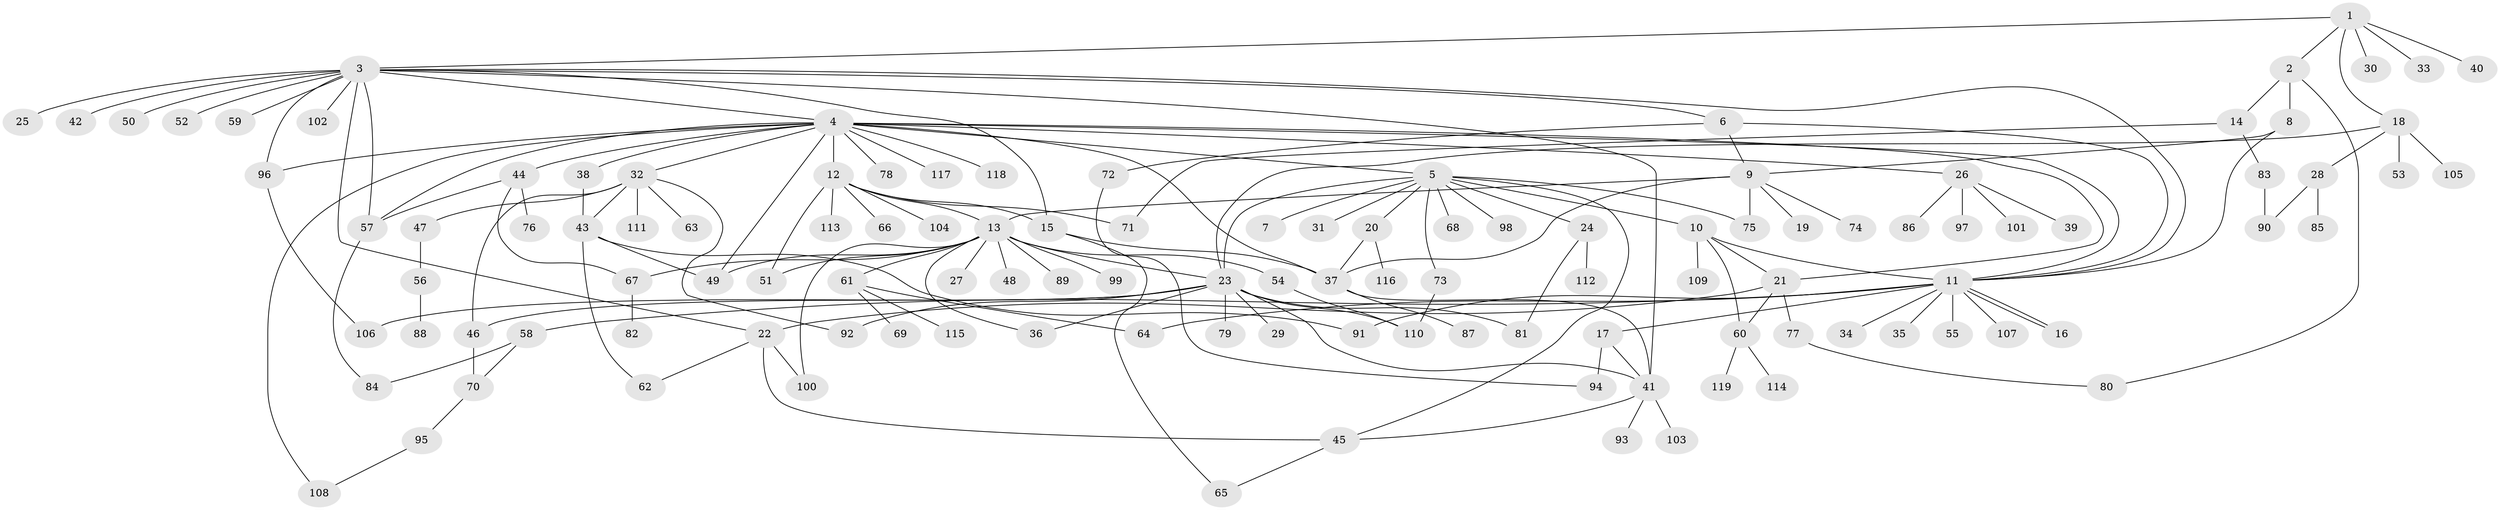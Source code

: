 // coarse degree distribution, {5: 0.04395604395604396, 4: 0.08791208791208792, 14: 0.01098901098901099, 18: 0.01098901098901099, 13: 0.02197802197802198, 9: 0.01098901098901099, 1: 0.46153846153846156, 3: 0.08791208791208792, 16: 0.01098901098901099, 7: 0.02197802197802198, 2: 0.1978021978021978, 15: 0.01098901098901099, 6: 0.02197802197802198}
// Generated by graph-tools (version 1.1) at 2025/52/02/27/25 19:52:00]
// undirected, 119 vertices, 167 edges
graph export_dot {
graph [start="1"]
  node [color=gray90,style=filled];
  1;
  2;
  3;
  4;
  5;
  6;
  7;
  8;
  9;
  10;
  11;
  12;
  13;
  14;
  15;
  16;
  17;
  18;
  19;
  20;
  21;
  22;
  23;
  24;
  25;
  26;
  27;
  28;
  29;
  30;
  31;
  32;
  33;
  34;
  35;
  36;
  37;
  38;
  39;
  40;
  41;
  42;
  43;
  44;
  45;
  46;
  47;
  48;
  49;
  50;
  51;
  52;
  53;
  54;
  55;
  56;
  57;
  58;
  59;
  60;
  61;
  62;
  63;
  64;
  65;
  66;
  67;
  68;
  69;
  70;
  71;
  72;
  73;
  74;
  75;
  76;
  77;
  78;
  79;
  80;
  81;
  82;
  83;
  84;
  85;
  86;
  87;
  88;
  89;
  90;
  91;
  92;
  93;
  94;
  95;
  96;
  97;
  98;
  99;
  100;
  101;
  102;
  103;
  104;
  105;
  106;
  107;
  108;
  109;
  110;
  111;
  112;
  113;
  114;
  115;
  116;
  117;
  118;
  119;
  1 -- 2;
  1 -- 3;
  1 -- 18;
  1 -- 30;
  1 -- 33;
  1 -- 40;
  2 -- 8;
  2 -- 14;
  2 -- 80;
  3 -- 4;
  3 -- 6;
  3 -- 11;
  3 -- 15;
  3 -- 22;
  3 -- 25;
  3 -- 41;
  3 -- 42;
  3 -- 50;
  3 -- 52;
  3 -- 57;
  3 -- 59;
  3 -- 96;
  3 -- 102;
  4 -- 5;
  4 -- 11;
  4 -- 12;
  4 -- 21;
  4 -- 26;
  4 -- 32;
  4 -- 37;
  4 -- 38;
  4 -- 44;
  4 -- 49;
  4 -- 57;
  4 -- 78;
  4 -- 96;
  4 -- 108;
  4 -- 117;
  4 -- 118;
  5 -- 7;
  5 -- 10;
  5 -- 20;
  5 -- 23;
  5 -- 24;
  5 -- 31;
  5 -- 45;
  5 -- 68;
  5 -- 73;
  5 -- 75;
  5 -- 98;
  6 -- 9;
  6 -- 11;
  6 -- 72;
  8 -- 9;
  8 -- 11;
  9 -- 13;
  9 -- 19;
  9 -- 37;
  9 -- 74;
  9 -- 75;
  10 -- 11;
  10 -- 21;
  10 -- 60;
  10 -- 109;
  11 -- 16;
  11 -- 16;
  11 -- 17;
  11 -- 34;
  11 -- 35;
  11 -- 55;
  11 -- 58;
  11 -- 64;
  11 -- 91;
  11 -- 107;
  12 -- 13;
  12 -- 15;
  12 -- 51;
  12 -- 66;
  12 -- 71;
  12 -- 104;
  12 -- 113;
  13 -- 23;
  13 -- 27;
  13 -- 36;
  13 -- 48;
  13 -- 49;
  13 -- 51;
  13 -- 54;
  13 -- 61;
  13 -- 67;
  13 -- 89;
  13 -- 99;
  13 -- 100;
  14 -- 71;
  14 -- 83;
  15 -- 37;
  15 -- 65;
  17 -- 41;
  17 -- 94;
  18 -- 23;
  18 -- 28;
  18 -- 53;
  18 -- 105;
  20 -- 37;
  20 -- 116;
  21 -- 22;
  21 -- 60;
  21 -- 77;
  22 -- 45;
  22 -- 62;
  22 -- 100;
  23 -- 29;
  23 -- 36;
  23 -- 41;
  23 -- 46;
  23 -- 79;
  23 -- 81;
  23 -- 92;
  23 -- 106;
  23 -- 110;
  24 -- 81;
  24 -- 112;
  26 -- 39;
  26 -- 86;
  26 -- 97;
  26 -- 101;
  28 -- 85;
  28 -- 90;
  32 -- 43;
  32 -- 46;
  32 -- 47;
  32 -- 63;
  32 -- 92;
  32 -- 111;
  37 -- 41;
  37 -- 87;
  38 -- 43;
  41 -- 45;
  41 -- 93;
  41 -- 103;
  43 -- 49;
  43 -- 62;
  43 -- 91;
  44 -- 57;
  44 -- 67;
  44 -- 76;
  45 -- 65;
  46 -- 70;
  47 -- 56;
  54 -- 110;
  56 -- 88;
  57 -- 84;
  58 -- 70;
  58 -- 84;
  60 -- 114;
  60 -- 119;
  61 -- 64;
  61 -- 69;
  61 -- 115;
  67 -- 82;
  70 -- 95;
  72 -- 94;
  73 -- 110;
  77 -- 80;
  83 -- 90;
  95 -- 108;
  96 -- 106;
}
